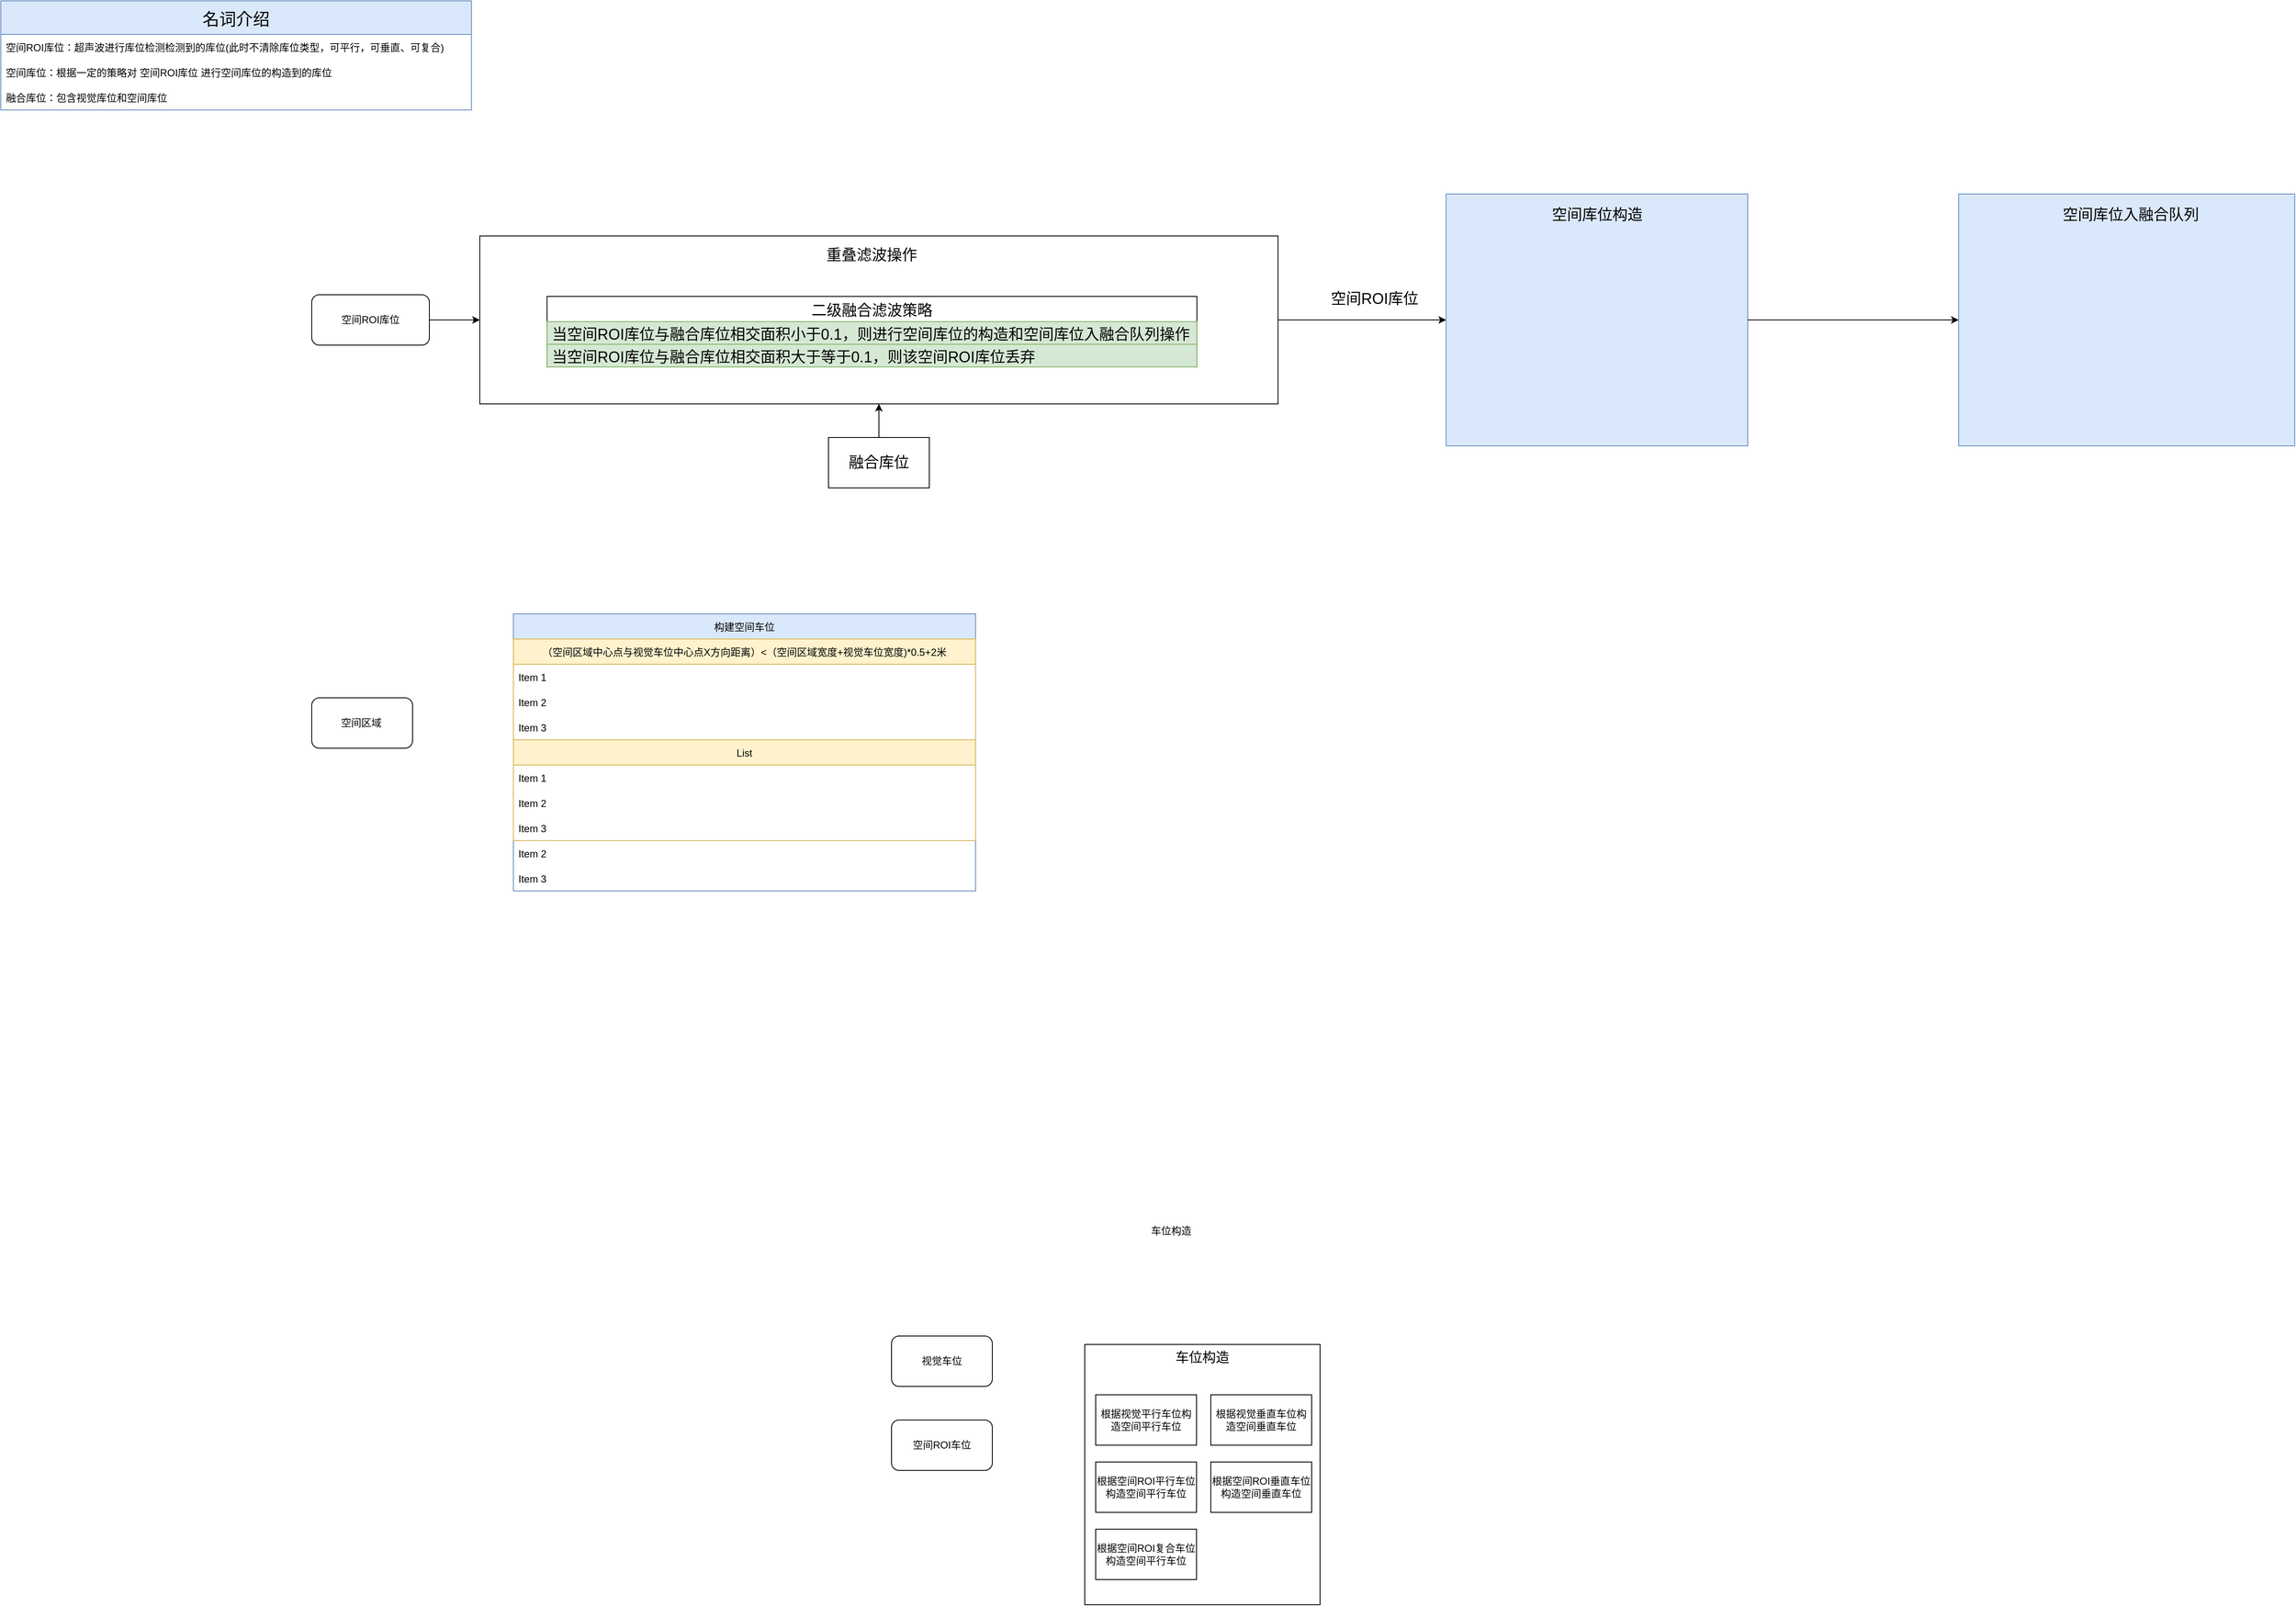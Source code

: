 <mxfile version="16.3.0" type="github">
  <diagram id="cVR37ZmWGLsnPl2WjFdK" name="第 1 页">
    <mxGraphModel dx="798" dy="412" grid="1" gridSize="10" guides="1" tooltips="1" connect="1" arrows="1" fold="1" page="1" pageScale="1" pageWidth="827" pageHeight="1169" math="0" shadow="0">
      <root>
        <mxCell id="0" />
        <mxCell id="1" parent="0" />
        <mxCell id="-53x6ZhHskoMFxqWoibM-1" value="名词介绍" style="swimlane;fontStyle=0;childLayout=stackLayout;horizontal=1;startSize=40;horizontalStack=0;resizeParent=1;resizeParentMax=0;resizeLast=0;collapsible=1;marginBottom=0;fillColor=#dae8fc;strokeColor=#6c8ebf;fontSize=20;" parent="1" vertex="1">
          <mxGeometry x="110" y="370" width="560" height="130" as="geometry" />
        </mxCell>
        <mxCell id="-53x6ZhHskoMFxqWoibM-2" value="空间ROI库位：超声波进行库位检测检测到的库位(此时不清除库位类型，可平行，可垂直、可复合)" style="text;strokeColor=none;fillColor=none;align=left;verticalAlign=middle;spacingLeft=4;spacingRight=4;overflow=hidden;points=[[0,0.5],[1,0.5]];portConstraint=eastwest;rotatable=0;fontStyle=0" parent="-53x6ZhHskoMFxqWoibM-1" vertex="1">
          <mxGeometry y="40" width="560" height="30" as="geometry" />
        </mxCell>
        <mxCell id="-53x6ZhHskoMFxqWoibM-5" value="空间库位：根据一定的策略对 空间ROI库位 进行空间库位的构造到的库位" style="text;strokeColor=none;fillColor=none;align=left;verticalAlign=middle;spacingLeft=4;spacingRight=4;overflow=hidden;points=[[0,0.5],[1,0.5]];portConstraint=eastwest;rotatable=0;fontStyle=0" parent="-53x6ZhHskoMFxqWoibM-1" vertex="1">
          <mxGeometry y="70" width="560" height="30" as="geometry" />
        </mxCell>
        <mxCell id="-53x6ZhHskoMFxqWoibM-4" value="融合库位：包含视觉库位和空间库位" style="text;strokeColor=none;fillColor=none;align=left;verticalAlign=middle;spacingLeft=4;spacingRight=4;overflow=hidden;points=[[0,0.5],[1,0.5]];portConstraint=eastwest;rotatable=0;" parent="-53x6ZhHskoMFxqWoibM-1" vertex="1">
          <mxGeometry y="100" width="560" height="30" as="geometry" />
        </mxCell>
        <mxCell id="vag5pzR2IlvkHYRFwE1v-9" value="" style="group" parent="1" vertex="1" connectable="0">
          <mxGeometry x="1830" y="600" width="359" height="300" as="geometry" />
        </mxCell>
        <mxCell id="vag5pzR2IlvkHYRFwE1v-7" value="" style="rounded=0;whiteSpace=wrap;html=1;fontSize=18;fillColor=#dae8fc;strokeColor=#6c8ebf;" parent="vag5pzR2IlvkHYRFwE1v-9" vertex="1">
          <mxGeometry width="359" height="300" as="geometry" />
        </mxCell>
        <mxCell id="vag5pzR2IlvkHYRFwE1v-8" value="空间库位构造" style="text;html=1;strokeColor=none;fillColor=none;align=center;verticalAlign=middle;whiteSpace=wrap;rounded=0;fontSize=18;" parent="vag5pzR2IlvkHYRFwE1v-9" vertex="1">
          <mxGeometry x="89.5" y="10" width="180" height="30" as="geometry" />
        </mxCell>
        <mxCell id="vag5pzR2IlvkHYRFwE1v-22" value="" style="endArrow=classic;html=1;rounded=0;fontSize=18;exitX=1;exitY=0.5;exitDx=0;exitDy=0;entryX=0;entryY=0.5;entryDx=0;entryDy=0;" parent="1" source="vag5pzR2IlvkHYRFwE1v-3" target="vag5pzR2IlvkHYRFwE1v-7" edge="1">
          <mxGeometry width="50" height="50" relative="1" as="geometry">
            <mxPoint x="1020" y="1100" as="sourcePoint" />
            <mxPoint x="1070" y="1050" as="targetPoint" />
          </mxGeometry>
        </mxCell>
        <mxCell id="vag5pzR2IlvkHYRFwE1v-23" value="空间ROI库位" style="text;html=1;strokeColor=none;fillColor=none;align=center;verticalAlign=middle;whiteSpace=wrap;rounded=0;fontSize=18;" parent="1" vertex="1">
          <mxGeometry x="1690" y="710" width="110" height="30" as="geometry" />
        </mxCell>
        <mxCell id="vag5pzR2IlvkHYRFwE1v-24" value="" style="group" parent="1" vertex="1" connectable="0">
          <mxGeometry x="2440" y="600" width="400" height="300" as="geometry" />
        </mxCell>
        <mxCell id="vag5pzR2IlvkHYRFwE1v-11" value="" style="rounded=0;whiteSpace=wrap;html=1;fontSize=18;fillColor=#dae8fc;strokeColor=#6c8ebf;" parent="vag5pzR2IlvkHYRFwE1v-24" vertex="1">
          <mxGeometry width="400" height="300" as="geometry" />
        </mxCell>
        <mxCell id="vag5pzR2IlvkHYRFwE1v-12" value="空间库位入融合队列" style="text;html=1;strokeColor=none;fillColor=none;align=center;verticalAlign=middle;whiteSpace=wrap;rounded=0;fontSize=18;" parent="vag5pzR2IlvkHYRFwE1v-24" vertex="1">
          <mxGeometry x="90" y="10" width="230" height="30" as="geometry" />
        </mxCell>
        <mxCell id="vag5pzR2IlvkHYRFwE1v-26" style="edgeStyle=orthogonalEdgeStyle;rounded=0;orthogonalLoop=1;jettySize=auto;html=1;fontSize=18;" parent="1" source="vag5pzR2IlvkHYRFwE1v-25" target="vag5pzR2IlvkHYRFwE1v-3" edge="1">
          <mxGeometry relative="1" as="geometry" />
        </mxCell>
        <mxCell id="vag5pzR2IlvkHYRFwE1v-25" value="融合库位" style="rounded=0;whiteSpace=wrap;html=1;fontSize=18;" parent="1" vertex="1">
          <mxGeometry x="1095" y="890" width="120" height="60" as="geometry" />
        </mxCell>
        <mxCell id="vag5pzR2IlvkHYRFwE1v-32" value="" style="endArrow=classic;html=1;rounded=0;fontSize=18;exitX=1;exitY=0.5;exitDx=0;exitDy=0;" parent="1" source="vag5pzR2IlvkHYRFwE1v-7" target="vag5pzR2IlvkHYRFwE1v-11" edge="1">
          <mxGeometry width="50" height="50" relative="1" as="geometry">
            <mxPoint x="2580" y="1080" as="sourcePoint" />
            <mxPoint x="2630" y="1030" as="targetPoint" />
          </mxGeometry>
        </mxCell>
        <mxCell id="wFFDldKNsyOkt9aesf2Q-3" value="" style="group" parent="1" vertex="1" connectable="0">
          <mxGeometry x="480" y="720" width="140" height="60" as="geometry" />
        </mxCell>
        <mxCell id="wFFDldKNsyOkt9aesf2Q-1" value="" style="rounded=1;whiteSpace=wrap;html=1;" parent="wFFDldKNsyOkt9aesf2Q-3" vertex="1">
          <mxGeometry width="140" height="60" as="geometry" />
        </mxCell>
        <mxCell id="wFFDldKNsyOkt9aesf2Q-2" value="空间ROI库位" style="text;html=1;strokeColor=none;fillColor=none;align=center;verticalAlign=middle;whiteSpace=wrap;rounded=0;" parent="wFFDldKNsyOkt9aesf2Q-3" vertex="1">
          <mxGeometry x="25" y="15" width="90" height="30" as="geometry" />
        </mxCell>
        <mxCell id="wFFDldKNsyOkt9aesf2Q-4" style="edgeStyle=orthogonalEdgeStyle;rounded=0;orthogonalLoop=1;jettySize=auto;html=1;entryX=0;entryY=0.5;entryDx=0;entryDy=0;" parent="1" source="wFFDldKNsyOkt9aesf2Q-1" target="vag5pzR2IlvkHYRFwE1v-3" edge="1">
          <mxGeometry relative="1" as="geometry" />
        </mxCell>
        <mxCell id="wFFDldKNsyOkt9aesf2Q-5" value="" style="group" parent="1" vertex="1" connectable="0">
          <mxGeometry x="680" y="650" width="950" height="200" as="geometry" />
        </mxCell>
        <mxCell id="vag5pzR2IlvkHYRFwE1v-3" value="" style="rounded=0;whiteSpace=wrap;html=1;fontSize=18;" parent="wFFDldKNsyOkt9aesf2Q-5" vertex="1">
          <mxGeometry width="950" height="200" as="geometry" />
        </mxCell>
        <mxCell id="vag5pzR2IlvkHYRFwE1v-4" value="重叠滤波操作" style="text;html=1;strokeColor=none;fillColor=none;align=center;verticalAlign=middle;whiteSpace=wrap;rounded=0;fontSize=18;" parent="wFFDldKNsyOkt9aesf2Q-5" vertex="1">
          <mxGeometry x="248.231" y="9" width="437.046" height="27.0" as="geometry" />
        </mxCell>
        <mxCell id="vag5pzR2IlvkHYRFwE1v-27" value="二级融合滤波策略" style="swimlane;fontStyle=0;childLayout=stackLayout;horizontal=1;startSize=30;horizontalStack=0;resizeParent=1;resizeParentMax=0;resizeLast=0;collapsible=1;marginBottom=0;fontSize=18;" parent="wFFDldKNsyOkt9aesf2Q-5" vertex="1">
          <mxGeometry x="80.046" y="72" width="773.414" height="84" as="geometry" />
        </mxCell>
        <mxCell id="vag5pzR2IlvkHYRFwE1v-28" value="当空间ROI库位与融合库位相交面积小于0.1，则进行空间库位的构造和空间库位入融合队列操作" style="text;strokeColor=#82b366;fillColor=#d5e8d4;align=left;verticalAlign=middle;spacingLeft=4;spacingRight=4;overflow=hidden;points=[[0,0.5],[1,0.5]];portConstraint=eastwest;rotatable=0;fontSize=18;" parent="vag5pzR2IlvkHYRFwE1v-27" vertex="1">
          <mxGeometry y="30" width="773.414" height="27.0" as="geometry" />
        </mxCell>
        <mxCell id="vag5pzR2IlvkHYRFwE1v-29" value="当空间ROI库位与融合库位相交面积大于等于0.1，则该空间ROI库位丢弃" style="text;strokeColor=#82b366;fillColor=#d5e8d4;align=left;verticalAlign=middle;spacingLeft=4;spacingRight=4;overflow=hidden;points=[[0,0.5],[1,0.5]];portConstraint=eastwest;rotatable=0;fontSize=18;" parent="vag5pzR2IlvkHYRFwE1v-27" vertex="1">
          <mxGeometry y="57" width="773.414" height="27.0" as="geometry" />
        </mxCell>
        <mxCell id="wFFDldKNsyOkt9aesf2Q-11" value="" style="group" parent="1" vertex="1" connectable="0">
          <mxGeometry x="480" y="1200" width="120" height="60" as="geometry" />
        </mxCell>
        <mxCell id="wFFDldKNsyOkt9aesf2Q-8" value="" style="rounded=1;whiteSpace=wrap;html=1;" parent="wFFDldKNsyOkt9aesf2Q-11" vertex="1">
          <mxGeometry width="120" height="60" as="geometry" />
        </mxCell>
        <mxCell id="wFFDldKNsyOkt9aesf2Q-10" value="空间区域" style="text;html=1;strokeColor=none;fillColor=none;align=center;verticalAlign=middle;whiteSpace=wrap;rounded=0;" parent="wFFDldKNsyOkt9aesf2Q-11" vertex="1">
          <mxGeometry x="29" y="15" width="60" height="30" as="geometry" />
        </mxCell>
        <mxCell id="wFFDldKNsyOkt9aesf2Q-14" value="构建空间车位" style="swimlane;fontStyle=0;childLayout=stackLayout;horizontal=1;startSize=30;horizontalStack=0;resizeParent=1;resizeParentMax=0;resizeLast=0;collapsible=1;marginBottom=0;fillColor=#dae8fc;strokeColor=#6c8ebf;" parent="1" vertex="1">
          <mxGeometry x="720" y="1100" width="550" height="330" as="geometry" />
        </mxCell>
        <mxCell id="wFFDldKNsyOkt9aesf2Q-18" value="（空间区域中心点与视觉车位中心点X方向距离）&lt;（空间区域宽度+视觉车位宽度)*0.5+2米" style="swimlane;fontStyle=0;childLayout=stackLayout;horizontal=1;startSize=30;horizontalStack=0;resizeParent=1;resizeParentMax=0;resizeLast=0;collapsible=1;marginBottom=0;fillColor=#fff2cc;strokeColor=#d6b656;" parent="wFFDldKNsyOkt9aesf2Q-14" vertex="1">
          <mxGeometry y="30" width="550" height="120" as="geometry" />
        </mxCell>
        <mxCell id="wFFDldKNsyOkt9aesf2Q-19" value="Item 1" style="text;strokeColor=none;fillColor=none;align=left;verticalAlign=middle;spacingLeft=4;spacingRight=4;overflow=hidden;points=[[0,0.5],[1,0.5]];portConstraint=eastwest;rotatable=0;" parent="wFFDldKNsyOkt9aesf2Q-18" vertex="1">
          <mxGeometry y="30" width="550" height="30" as="geometry" />
        </mxCell>
        <mxCell id="wFFDldKNsyOkt9aesf2Q-20" value="Item 2" style="text;strokeColor=none;fillColor=none;align=left;verticalAlign=middle;spacingLeft=4;spacingRight=4;overflow=hidden;points=[[0,0.5],[1,0.5]];portConstraint=eastwest;rotatable=0;" parent="wFFDldKNsyOkt9aesf2Q-18" vertex="1">
          <mxGeometry y="60" width="550" height="30" as="geometry" />
        </mxCell>
        <mxCell id="wFFDldKNsyOkt9aesf2Q-21" value="Item 3" style="text;strokeColor=none;fillColor=none;align=left;verticalAlign=middle;spacingLeft=4;spacingRight=4;overflow=hidden;points=[[0,0.5],[1,0.5]];portConstraint=eastwest;rotatable=0;" parent="wFFDldKNsyOkt9aesf2Q-18" vertex="1">
          <mxGeometry y="90" width="550" height="30" as="geometry" />
        </mxCell>
        <mxCell id="wFFDldKNsyOkt9aesf2Q-22" value="List" style="swimlane;fontStyle=0;childLayout=stackLayout;horizontal=1;startSize=30;horizontalStack=0;resizeParent=1;resizeParentMax=0;resizeLast=0;collapsible=1;marginBottom=0;fillColor=#fff2cc;strokeColor=#d6b656;" parent="wFFDldKNsyOkt9aesf2Q-14" vertex="1">
          <mxGeometry y="150" width="550" height="120" as="geometry" />
        </mxCell>
        <mxCell id="wFFDldKNsyOkt9aesf2Q-23" value="Item 1" style="text;strokeColor=none;fillColor=none;align=left;verticalAlign=middle;spacingLeft=4;spacingRight=4;overflow=hidden;points=[[0,0.5],[1,0.5]];portConstraint=eastwest;rotatable=0;" parent="wFFDldKNsyOkt9aesf2Q-22" vertex="1">
          <mxGeometry y="30" width="550" height="30" as="geometry" />
        </mxCell>
        <mxCell id="wFFDldKNsyOkt9aesf2Q-24" value="Item 2" style="text;strokeColor=none;fillColor=none;align=left;verticalAlign=middle;spacingLeft=4;spacingRight=4;overflow=hidden;points=[[0,0.5],[1,0.5]];portConstraint=eastwest;rotatable=0;" parent="wFFDldKNsyOkt9aesf2Q-22" vertex="1">
          <mxGeometry y="60" width="550" height="30" as="geometry" />
        </mxCell>
        <mxCell id="wFFDldKNsyOkt9aesf2Q-25" value="Item 3" style="text;strokeColor=none;fillColor=none;align=left;verticalAlign=middle;spacingLeft=4;spacingRight=4;overflow=hidden;points=[[0,0.5],[1,0.5]];portConstraint=eastwest;rotatable=0;" parent="wFFDldKNsyOkt9aesf2Q-22" vertex="1">
          <mxGeometry y="90" width="550" height="30" as="geometry" />
        </mxCell>
        <mxCell id="wFFDldKNsyOkt9aesf2Q-16" value="Item 2" style="text;strokeColor=none;fillColor=none;align=left;verticalAlign=middle;spacingLeft=4;spacingRight=4;overflow=hidden;points=[[0,0.5],[1,0.5]];portConstraint=eastwest;rotatable=0;" parent="wFFDldKNsyOkt9aesf2Q-14" vertex="1">
          <mxGeometry y="270" width="550" height="30" as="geometry" />
        </mxCell>
        <mxCell id="wFFDldKNsyOkt9aesf2Q-17" value="Item 3" style="text;strokeColor=none;fillColor=none;align=left;verticalAlign=middle;spacingLeft=4;spacingRight=4;overflow=hidden;points=[[0,0.5],[1,0.5]];portConstraint=eastwest;rotatable=0;" parent="wFFDldKNsyOkt9aesf2Q-14" vertex="1">
          <mxGeometry y="300" width="550" height="30" as="geometry" />
        </mxCell>
        <mxCell id="6v_zMGfTcSHWCO1odQ-e-3" value="" style="group" vertex="1" connectable="0" parent="1">
          <mxGeometry x="1170" y="1960" width="120" height="60" as="geometry" />
        </mxCell>
        <mxCell id="6v_zMGfTcSHWCO1odQ-e-2" value="" style="rounded=1;whiteSpace=wrap;html=1;" vertex="1" parent="6v_zMGfTcSHWCO1odQ-e-3">
          <mxGeometry width="120" height="60" as="geometry" />
        </mxCell>
        <mxCell id="6v_zMGfTcSHWCO1odQ-e-1" value="视觉车位" style="text;html=1;strokeColor=none;fillColor=none;align=center;verticalAlign=middle;whiteSpace=wrap;rounded=0;" vertex="1" parent="6v_zMGfTcSHWCO1odQ-e-3">
          <mxGeometry x="30" y="15" width="60" height="30" as="geometry" />
        </mxCell>
        <mxCell id="6v_zMGfTcSHWCO1odQ-e-4" value="空间ROI车位" style="rounded=1;whiteSpace=wrap;html=1;" vertex="1" parent="1">
          <mxGeometry x="1170" y="2060" width="120" height="60" as="geometry" />
        </mxCell>
        <mxCell id="6v_zMGfTcSHWCO1odQ-e-6" value="" style="rounded=0;whiteSpace=wrap;html=1;" vertex="1" parent="1">
          <mxGeometry x="1400" y="1970" width="280" height="310" as="geometry" />
        </mxCell>
        <mxCell id="6v_zMGfTcSHWCO1odQ-e-7" value="车位构造" style="text;html=1;strokeColor=none;fillColor=none;align=center;verticalAlign=middle;whiteSpace=wrap;rounded=0;" vertex="1" parent="1">
          <mxGeometry x="1473" y="1820" width="60" height="30" as="geometry" />
        </mxCell>
        <mxCell id="6v_zMGfTcSHWCO1odQ-e-8" value="根据视觉平行车位构造空间平行车位" style="rounded=0;whiteSpace=wrap;html=1;" vertex="1" parent="1">
          <mxGeometry x="1413" y="2030" width="120" height="60" as="geometry" />
        </mxCell>
        <mxCell id="6v_zMGfTcSHWCO1odQ-e-9" value="根据视觉垂直车位构造空间垂直车位" style="rounded=0;whiteSpace=wrap;html=1;" vertex="1" parent="1">
          <mxGeometry x="1550" y="2030" width="120" height="60" as="geometry" />
        </mxCell>
        <mxCell id="6v_zMGfTcSHWCO1odQ-e-10" value="根据空间ROI平行车位构造空间平行车位" style="rounded=0;whiteSpace=wrap;html=1;" vertex="1" parent="1">
          <mxGeometry x="1413" y="2110" width="120" height="60" as="geometry" />
        </mxCell>
        <mxCell id="6v_zMGfTcSHWCO1odQ-e-11" value="根据空间ROI垂直车位构造空间垂直车位" style="rounded=0;whiteSpace=wrap;html=1;" vertex="1" parent="1">
          <mxGeometry x="1550" y="2110" width="120" height="60" as="geometry" />
        </mxCell>
        <mxCell id="6v_zMGfTcSHWCO1odQ-e-12" value="根据空间ROI复合车位构造空间平行车位" style="rounded=0;whiteSpace=wrap;html=1;" vertex="1" parent="1">
          <mxGeometry x="1413" y="2190" width="120" height="60" as="geometry" />
        </mxCell>
        <mxCell id="6v_zMGfTcSHWCO1odQ-e-13" value="&lt;font style=&quot;font-size: 16px&quot;&gt;车位构造&lt;br&gt;&lt;/font&gt;" style="text;html=1;strokeColor=none;fillColor=none;align=center;verticalAlign=middle;whiteSpace=wrap;rounded=0;" vertex="1" parent="1">
          <mxGeometry x="1495" y="1970" width="90" height="30" as="geometry" />
        </mxCell>
      </root>
    </mxGraphModel>
  </diagram>
</mxfile>
